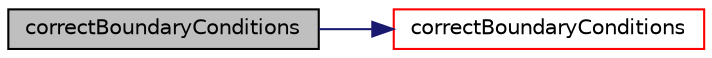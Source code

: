 digraph "correctBoundaryConditions"
{
  bgcolor="transparent";
  edge [fontname="Helvetica",fontsize="10",labelfontname="Helvetica",labelfontsize="10"];
  node [fontname="Helvetica",fontsize="10",shape=record];
  rankdir="LR";
  Node44 [label="correctBoundaryConditions",height=0.2,width=0.4,color="black", fillcolor="grey75", style="filled", fontcolor="black"];
  Node44 -> Node45 [color="midnightblue",fontsize="10",style="solid",fontname="Helvetica"];
  Node45 [label="correctBoundaryConditions",height=0.2,width=0.4,color="red",URL="$a23245.html#acaf6878ef900e593c4b20812f1b567d6",tooltip="Correct boundary field. "];
}
